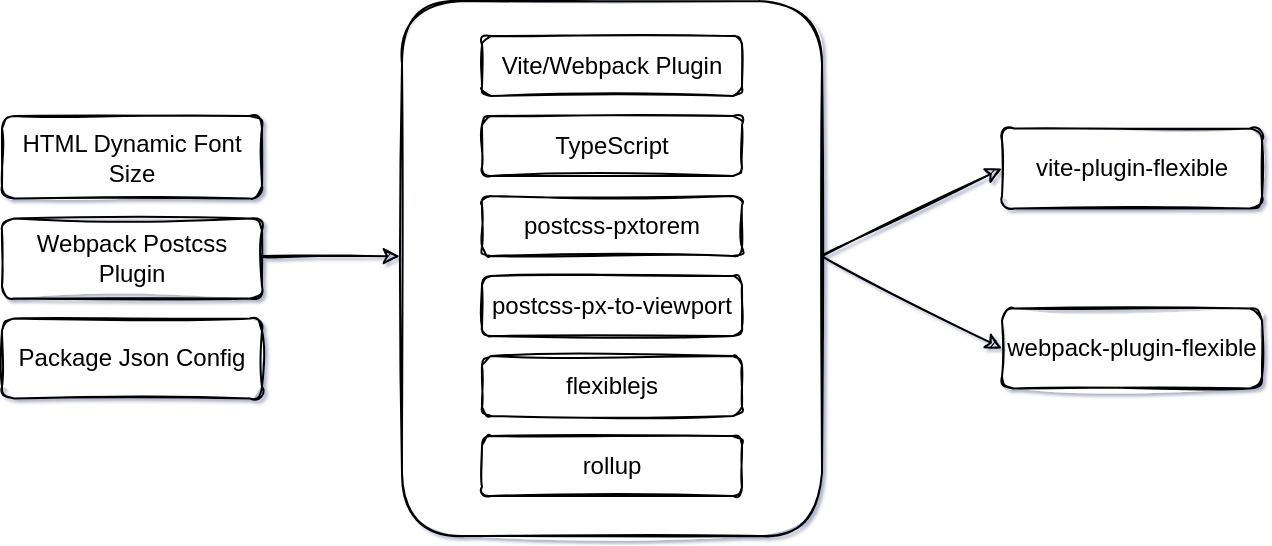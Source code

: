 <mxfile version="20.3.3" type="github">
  <diagram id="5TdfPBAJto_R0d6EPSnp" name="Page-1">
    <mxGraphModel dx="946" dy="614" grid="1" gridSize="10" guides="1" tooltips="1" connect="1" arrows="1" fold="1" page="1" pageScale="1" pageWidth="827" pageHeight="1169" background="none" math="0" shadow="1">
      <root>
        <mxCell id="0" />
        <mxCell id="1" parent="0" />
        <mxCell id="FUg5J9aVBCaIexgjL72Z-1" value="HTML Dynamic Font Size" style="rounded=1;whiteSpace=wrap;html=1;sketch=1;" parent="1" vertex="1">
          <mxGeometry x="100" y="290" width="130" height="41.25" as="geometry" />
        </mxCell>
        <mxCell id="FUg5J9aVBCaIexgjL72Z-2" value="Webpack Postcss Plugin" style="rounded=1;whiteSpace=wrap;html=1;sketch=1;" parent="1" vertex="1">
          <mxGeometry x="100" y="341.25" width="130" height="40" as="geometry" />
        </mxCell>
        <mxCell id="FUg5J9aVBCaIexgjL72Z-3" value="Package Json Config" style="rounded=1;whiteSpace=wrap;html=1;sketch=1;" parent="1" vertex="1">
          <mxGeometry x="100" y="391.25" width="130" height="40" as="geometry" />
        </mxCell>
        <mxCell id="FUg5J9aVBCaIexgjL72Z-4" value="" style="rounded=1;whiteSpace=wrap;html=1;sketch=1;" parent="1" vertex="1">
          <mxGeometry x="300" y="232.5" width="210" height="267.5" as="geometry" />
        </mxCell>
        <mxCell id="FUg5J9aVBCaIexgjL72Z-5" value="Vite/Webpack Plugin" style="rounded=1;whiteSpace=wrap;html=1;sketch=1;" parent="1" vertex="1">
          <mxGeometry x="340" y="250" width="130" height="30" as="geometry" />
        </mxCell>
        <mxCell id="FUg5J9aVBCaIexgjL72Z-6" value="TypeScript" style="rounded=1;whiteSpace=wrap;html=1;sketch=1;" parent="1" vertex="1">
          <mxGeometry x="340" y="290" width="130" height="30" as="geometry" />
        </mxCell>
        <mxCell id="FUg5J9aVBCaIexgjL72Z-7" value="postcss-pxtorem" style="rounded=1;whiteSpace=wrap;html=1;sketch=1;" parent="1" vertex="1">
          <mxGeometry x="340" y="330" width="130" height="30" as="geometry" />
        </mxCell>
        <mxCell id="FUg5J9aVBCaIexgjL72Z-8" value="postcss-px-to-viewport" style="rounded=1;whiteSpace=wrap;html=1;sketch=1;" parent="1" vertex="1">
          <mxGeometry x="340" y="370" width="130" height="30" as="geometry" />
        </mxCell>
        <mxCell id="FUg5J9aVBCaIexgjL72Z-9" value="flexiblejs" style="rounded=1;whiteSpace=wrap;html=1;sketch=1;" parent="1" vertex="1">
          <mxGeometry x="340" y="410" width="130" height="30" as="geometry" />
        </mxCell>
        <mxCell id="FUg5J9aVBCaIexgjL72Z-10" value="vite-plugin-flexible" style="rounded=1;whiteSpace=wrap;html=1;sketch=1;" parent="1" vertex="1">
          <mxGeometry x="600" y="296.25" width="130" height="40" as="geometry" />
        </mxCell>
        <mxCell id="FUg5J9aVBCaIexgjL72Z-11" value="webpack-plugin-flexible" style="rounded=1;whiteSpace=wrap;html=1;sketch=1;" parent="1" vertex="1">
          <mxGeometry x="600" y="386.25" width="130" height="40" as="geometry" />
        </mxCell>
        <mxCell id="FUg5J9aVBCaIexgjL72Z-12" value="rollup" style="rounded=1;whiteSpace=wrap;html=1;sketch=1;" parent="1" vertex="1">
          <mxGeometry x="340" y="450" width="130" height="30" as="geometry" />
        </mxCell>
        <mxCell id="FUg5J9aVBCaIexgjL72Z-13" value="" style="endArrow=classic;html=1;rounded=1;entryX=-0.005;entryY=0.477;entryDx=0;entryDy=0;entryPerimeter=0;sketch=1;curved=1;" parent="1" target="FUg5J9aVBCaIexgjL72Z-4" edge="1">
          <mxGeometry width="50" height="50" relative="1" as="geometry">
            <mxPoint x="230" y="360" as="sourcePoint" />
            <mxPoint x="440" y="390" as="targetPoint" />
          </mxGeometry>
        </mxCell>
        <mxCell id="FUg5J9aVBCaIexgjL72Z-14" value="" style="endArrow=classic;html=1;rounded=1;entryX=0;entryY=0.5;entryDx=0;entryDy=0;sketch=1;curved=1;" parent="1" target="FUg5J9aVBCaIexgjL72Z-10" edge="1">
          <mxGeometry width="50" height="50" relative="1" as="geometry">
            <mxPoint x="510" y="360" as="sourcePoint" />
            <mxPoint x="578.95" y="360.097" as="targetPoint" />
          </mxGeometry>
        </mxCell>
        <mxCell id="FUg5J9aVBCaIexgjL72Z-15" value="" style="endArrow=classic;html=1;rounded=1;entryX=0;entryY=0.5;entryDx=0;entryDy=0;sketch=1;curved=1;" parent="1" target="FUg5J9aVBCaIexgjL72Z-11" edge="1">
          <mxGeometry width="50" height="50" relative="1" as="geometry">
            <mxPoint x="510" y="360" as="sourcePoint" />
            <mxPoint x="610" y="326.25" as="targetPoint" />
          </mxGeometry>
        </mxCell>
      </root>
    </mxGraphModel>
  </diagram>
</mxfile>
